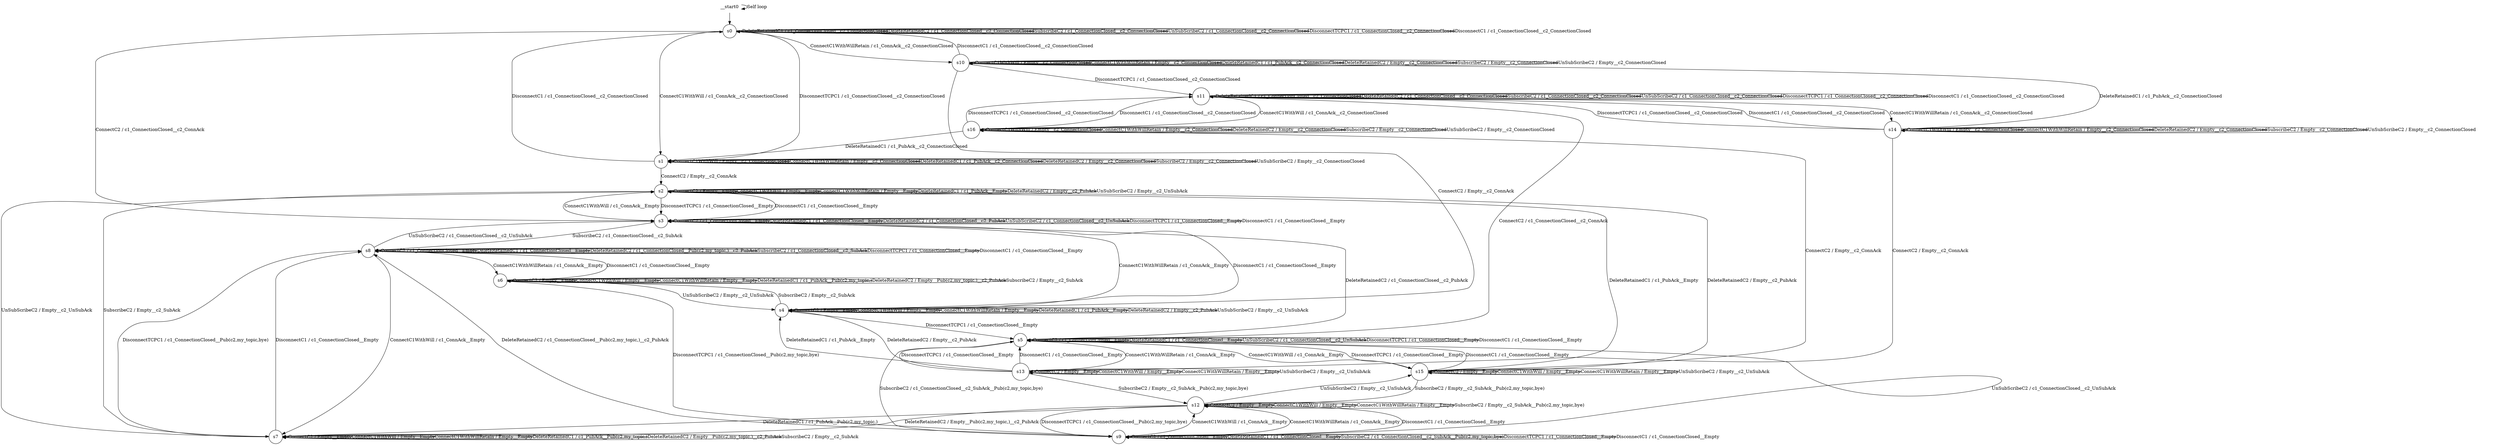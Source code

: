 digraph g {
	graph [name=g];
	__start0	[shape=none];
	__start0 -> __start0	[key=0,
		label="Self loop"];
	s0	[label=s0,
		shape=circle];
	__start0 -> s0	[key=0];
	s0 -> s0	[key=0,
		label="DeleteRetainedC1 / c1_ConnectionClosed__c2_ConnectionClosed"];
	s0 -> s0	[key=1,
		label="DeleteRetainedC2 / c1_ConnectionClosed__c2_ConnectionClosed"];
	s0 -> s0	[key=2,
		label="SubscribeC2 / c1_ConnectionClosed__c2_ConnectionClosed"];
	s0 -> s0	[key=3,
		label="UnSubScribeC2 / c1_ConnectionClosed__c2_ConnectionClosed"];
	s0 -> s0	[key=4,
		label="DisconnectTCPC1 / c1_ConnectionClosed__c2_ConnectionClosed"];
	s0 -> s0	[key=5,
		label="DisconnectC1 / c1_ConnectionClosed__c2_ConnectionClosed"];
	s1	[label=s1,
		shape=circle];
	s0 -> s1	[key=0,
		label="ConnectC1WithWill / c1_ConnAck__c2_ConnectionClosed"];
	s3	[label=s3,
		shape=circle];
	s0 -> s3	[key=0,
		label="ConnectC2 / c1_ConnectionClosed__c2_ConnAck"];
	s10	[label=s10,
		shape=circle];
	s0 -> s10	[key=0,
		label="ConnectC1WithWillRetain / c1_ConnAck__c2_ConnectionClosed"];
	s1 -> s0	[key=0,
		label="DisconnectTCPC1 / c1_ConnectionClosed__c2_ConnectionClosed"];
	s1 -> s0	[key=1,
		label="DisconnectC1 / c1_ConnectionClosed__c2_ConnectionClosed"];
	s1 -> s1	[key=0,
		label="ConnectC1WithWill / Empty__c2_ConnectionClosed"];
	s1 -> s1	[key=1,
		label="ConnectC1WithWillRetain / Empty__c2_ConnectionClosed"];
	s1 -> s1	[key=2,
		label="DeleteRetainedC1 / c1_PubAck__c2_ConnectionClosed"];
	s1 -> s1	[key=3,
		label="DeleteRetainedC2 / Empty__c2_ConnectionClosed"];
	s1 -> s1	[key=4,
		label="SubscribeC2 / Empty__c2_ConnectionClosed"];
	s1 -> s1	[key=5,
		label="UnSubScribeC2 / Empty__c2_ConnectionClosed"];
	s2	[label=s2,
		shape=circle];
	s1 -> s2	[key=0,
		label="ConnectC2 / Empty__c2_ConnAck"];
	s2 -> s2	[key=0,
		label="ConnectC2 / Empty__Empty"];
	s2 -> s2	[key=1,
		label="ConnectC1WithWill / Empty__Empty"];
	s2 -> s2	[key=2,
		label="ConnectC1WithWillRetain / Empty__Empty"];
	s2 -> s2	[key=3,
		label="DeleteRetainedC1 / c1_PubAck__Empty"];
	s2 -> s2	[key=4,
		label="DeleteRetainedC2 / Empty__c2_PubAck"];
	s2 -> s2	[key=5,
		label="UnSubScribeC2 / Empty__c2_UnSubAck"];
	s2 -> s3	[key=0,
		label="DisconnectTCPC1 / c1_ConnectionClosed__Empty"];
	s2 -> s3	[key=1,
		label="DisconnectC1 / c1_ConnectionClosed__Empty"];
	s7	[label=s7,
		shape=circle];
	s2 -> s7	[key=0,
		label="SubscribeC2 / Empty__c2_SubAck"];
	s3 -> s2	[key=0,
		label="ConnectC1WithWill / c1_ConnAck__Empty"];
	s3 -> s3	[key=0,
		label="ConnectC2 / c1_ConnectionClosed__Empty"];
	s3 -> s3	[key=1,
		label="DeleteRetainedC1 / c1_ConnectionClosed__Empty"];
	s3 -> s3	[key=2,
		label="DeleteRetainedC2 / c1_ConnectionClosed__c2_PubAck"];
	s3 -> s3	[key=3,
		label="UnSubScribeC2 / c1_ConnectionClosed__c2_UnSubAck"];
	s3 -> s3	[key=4,
		label="DisconnectTCPC1 / c1_ConnectionClosed__Empty"];
	s3 -> s3	[key=5,
		label="DisconnectC1 / c1_ConnectionClosed__Empty"];
	s4	[label=s4,
		shape=circle];
	s3 -> s4	[key=0,
		label="ConnectC1WithWillRetain / c1_ConnAck__Empty"];
	s8	[label=s8,
		shape=circle];
	s3 -> s8	[key=0,
		label="SubscribeC2 / c1_ConnectionClosed__c2_SubAck"];
	s4 -> s3	[key=0,
		label="DisconnectC1 / c1_ConnectionClosed__Empty"];
	s4 -> s4	[key=0,
		label="ConnectC2 / Empty__Empty"];
	s4 -> s4	[key=1,
		label="ConnectC1WithWill / Empty__Empty"];
	s4 -> s4	[key=2,
		label="ConnectC1WithWillRetain / Empty__Empty"];
	s4 -> s4	[key=3,
		label="DeleteRetainedC1 / c1_PubAck__Empty"];
	s4 -> s4	[key=4,
		label="DeleteRetainedC2 / Empty__c2_PubAck"];
	s4 -> s4	[key=5,
		label="UnSubScribeC2 / Empty__c2_UnSubAck"];
	s5	[label=s5,
		shape=circle];
	s4 -> s5	[key=0,
		label="DisconnectTCPC1 / c1_ConnectionClosed__Empty"];
	s6	[label=s6,
		shape=circle];
	s4 -> s6	[key=0,
		label="SubscribeC2 / Empty__c2_SubAck"];
	s5 -> s3	[key=0,
		label="DeleteRetainedC2 / c1_ConnectionClosed__c2_PubAck"];
	s5 -> s5	[key=0,
		label="ConnectC2 / c1_ConnectionClosed__Empty"];
	s5 -> s5	[key=1,
		label="DeleteRetainedC1 / c1_ConnectionClosed__Empty"];
	s5 -> s5	[key=2,
		label="UnSubScribeC2 / c1_ConnectionClosed__c2_UnSubAck"];
	s5 -> s5	[key=3,
		label="DisconnectTCPC1 / c1_ConnectionClosed__Empty"];
	s5 -> s5	[key=4,
		label="DisconnectC1 / c1_ConnectionClosed__Empty"];
	s9	[label=s9,
		shape=circle];
	s5 -> s9	[key=0,
		label="SubscribeC2 / c1_ConnectionClosed__c2_SubAck__Pub(c2,my_topic,bye)"];
	s13	[label=s13,
		shape=circle];
	s5 -> s13	[key=0,
		label="ConnectC1WithWillRetain / c1_ConnAck__Empty"];
	s15	[label=s15,
		shape=circle];
	s5 -> s15	[key=0,
		label="ConnectC1WithWill / c1_ConnAck__Empty"];
	s6 -> s4	[key=0,
		label="UnSubScribeC2 / Empty__c2_UnSubAck"];
	s6 -> s6	[key=0,
		label="ConnectC2 / Empty__Empty"];
	s6 -> s6	[key=1,
		label="ConnectC1WithWill / Empty__Empty"];
	s6 -> s6	[key=2,
		label="ConnectC1WithWillRetain / Empty__Empty"];
	s6 -> s6	[key=3,
		label="DeleteRetainedC1 / c1_PubAck__Pub(c2,my_topic,)"];
	s6 -> s6	[key=4,
		label="DeleteRetainedC2 / Empty__Pub(c2,my_topic,)__c2_PubAck"];
	s6 -> s6	[key=5,
		label="SubscribeC2 / Empty__c2_SubAck"];
	s6 -> s8	[key=0,
		label="DisconnectC1 / c1_ConnectionClosed__Empty"];
	s6 -> s9	[key=0,
		label="DisconnectTCPC1 / c1_ConnectionClosed__Pub(c2,my_topic,bye)"];
	s7 -> s2	[key=0,
		label="UnSubScribeC2 / Empty__c2_UnSubAck"];
	s7 -> s7	[key=0,
		label="ConnectC2 / Empty__Empty"];
	s7 -> s7	[key=1,
		label="ConnectC1WithWill / Empty__Empty"];
	s7 -> s7	[key=2,
		label="ConnectC1WithWillRetain / Empty__Empty"];
	s7 -> s7	[key=3,
		label="DeleteRetainedC1 / c1_PubAck__Pub(c2,my_topic,)"];
	s7 -> s7	[key=4,
		label="DeleteRetainedC2 / Empty__Pub(c2,my_topic,)__c2_PubAck"];
	s7 -> s7	[key=5,
		label="SubscribeC2 / Empty__c2_SubAck"];
	s7 -> s8	[key=0,
		label="DisconnectTCPC1 / c1_ConnectionClosed__Pub(c2,my_topic,bye)"];
	s7 -> s8	[key=1,
		label="DisconnectC1 / c1_ConnectionClosed__Empty"];
	s8 -> s3	[key=0,
		label="UnSubScribeC2 / c1_ConnectionClosed__c2_UnSubAck"];
	s8 -> s6	[key=0,
		label="ConnectC1WithWillRetain / c1_ConnAck__Empty"];
	s8 -> s7	[key=0,
		label="ConnectC1WithWill / c1_ConnAck__Empty"];
	s8 -> s8	[key=0,
		label="ConnectC2 / c1_ConnectionClosed__Empty"];
	s8 -> s8	[key=1,
		label="DeleteRetainedC1 / c1_ConnectionClosed__Empty"];
	s8 -> s8	[key=2,
		label="DeleteRetainedC2 / c1_ConnectionClosed__Pub(c2,my_topic,)__c2_PubAck"];
	s8 -> s8	[key=3,
		label="SubscribeC2 / c1_ConnectionClosed__c2_SubAck"];
	s8 -> s8	[key=4,
		label="DisconnectTCPC1 / c1_ConnectionClosed__Empty"];
	s8 -> s8	[key=5,
		label="DisconnectC1 / c1_ConnectionClosed__Empty"];
	s9 -> s5	[key=0,
		label="UnSubScribeC2 / c1_ConnectionClosed__c2_UnSubAck"];
	s9 -> s8	[key=0,
		label="DeleteRetainedC2 / c1_ConnectionClosed__Pub(c2,my_topic,)__c2_PubAck"];
	s9 -> s9	[key=0,
		label="ConnectC2 / c1_ConnectionClosed__Empty"];
	s9 -> s9	[key=1,
		label="DeleteRetainedC1 / c1_ConnectionClosed__Empty"];
	s9 -> s9	[key=2,
		label="SubscribeC2 / c1_ConnectionClosed__c2_SubAck__Pub(c2,my_topic,bye)"];
	s9 -> s9	[key=3,
		label="DisconnectTCPC1 / c1_ConnectionClosed__Empty"];
	s9 -> s9	[key=4,
		label="DisconnectC1 / c1_ConnectionClosed__Empty"];
	s12	[label=s12,
		shape=circle];
	s9 -> s12	[key=0,
		label="ConnectC1WithWill / c1_ConnAck__Empty"];
	s9 -> s12	[key=1,
		label="ConnectC1WithWillRetain / c1_ConnAck__Empty"];
	s10 -> s0	[key=0,
		label="DisconnectC1 / c1_ConnectionClosed__c2_ConnectionClosed"];
	s10 -> s4	[key=0,
		label="ConnectC2 / Empty__c2_ConnAck"];
	s10 -> s10	[key=0,
		label="ConnectC1WithWill / Empty__c2_ConnectionClosed"];
	s10 -> s10	[key=1,
		label="ConnectC1WithWillRetain / Empty__c2_ConnectionClosed"];
	s10 -> s10	[key=2,
		label="DeleteRetainedC1 / c1_PubAck__c2_ConnectionClosed"];
	s10 -> s10	[key=3,
		label="DeleteRetainedC2 / Empty__c2_ConnectionClosed"];
	s10 -> s10	[key=4,
		label="SubscribeC2 / Empty__c2_ConnectionClosed"];
	s10 -> s10	[key=5,
		label="UnSubScribeC2 / Empty__c2_ConnectionClosed"];
	s11	[label=s11,
		shape=circle];
	s10 -> s11	[key=0,
		label="DisconnectTCPC1 / c1_ConnectionClosed__c2_ConnectionClosed"];
	s11 -> s5	[key=0,
		label="ConnectC2 / c1_ConnectionClosed__c2_ConnAck"];
	s11 -> s11	[key=0,
		label="DeleteRetainedC1 / c1_ConnectionClosed__c2_ConnectionClosed"];
	s11 -> s11	[key=1,
		label="DeleteRetainedC2 / c1_ConnectionClosed__c2_ConnectionClosed"];
	s11 -> s11	[key=2,
		label="SubscribeC2 / c1_ConnectionClosed__c2_ConnectionClosed"];
	s11 -> s11	[key=3,
		label="UnSubScribeC2 / c1_ConnectionClosed__c2_ConnectionClosed"];
	s11 -> s11	[key=4,
		label="DisconnectTCPC1 / c1_ConnectionClosed__c2_ConnectionClosed"];
	s11 -> s11	[key=5,
		label="DisconnectC1 / c1_ConnectionClosed__c2_ConnectionClosed"];
	s14	[label=s14,
		shape=circle];
	s11 -> s14	[key=0,
		label="ConnectC1WithWillRetain / c1_ConnAck__c2_ConnectionClosed"];
	s16	[label=s16,
		shape=circle];
	s11 -> s16	[key=0,
		label="ConnectC1WithWill / c1_ConnAck__c2_ConnectionClosed"];
	s12 -> s7	[key=0,
		label="DeleteRetainedC1 / c1_PubAck__Pub(c2,my_topic,)"];
	s12 -> s7	[key=1,
		label="DeleteRetainedC2 / Empty__Pub(c2,my_topic,)__c2_PubAck"];
	s12 -> s9	[key=0,
		label="DisconnectTCPC1 / c1_ConnectionClosed__Pub(c2,my_topic,bye)"];
	s12 -> s9	[key=1,
		label="DisconnectC1 / c1_ConnectionClosed__Empty"];
	s12 -> s12	[key=0,
		label="ConnectC2 / Empty__Empty"];
	s12 -> s12	[key=1,
		label="ConnectC1WithWill / Empty__Empty"];
	s12 -> s12	[key=2,
		label="ConnectC1WithWillRetain / Empty__Empty"];
	s12 -> s12	[key=3,
		label="SubscribeC2 / Empty__c2_SubAck__Pub(c2,my_topic,bye)"];
	s12 -> s15	[key=0,
		label="UnSubScribeC2 / Empty__c2_UnSubAck"];
	s13 -> s4	[key=0,
		label="DeleteRetainedC1 / c1_PubAck__Empty"];
	s13 -> s4	[key=1,
		label="DeleteRetainedC2 / Empty__c2_PubAck"];
	s13 -> s5	[key=0,
		label="DisconnectTCPC1 / c1_ConnectionClosed__Empty"];
	s13 -> s5	[key=1,
		label="DisconnectC1 / c1_ConnectionClosed__Empty"];
	s13 -> s12	[key=0,
		label="SubscribeC2 / Empty__c2_SubAck__Pub(c2,my_topic,bye)"];
	s13 -> s13	[key=0,
		label="ConnectC2 / Empty__Empty"];
	s13 -> s13	[key=1,
		label="ConnectC1WithWill / Empty__Empty"];
	s13 -> s13	[key=2,
		label="ConnectC1WithWillRetain / Empty__Empty"];
	s13 -> s13	[key=3,
		label="UnSubScribeC2 / Empty__c2_UnSubAck"];
	s14 -> s10	[key=0,
		label="DeleteRetainedC1 / c1_PubAck__c2_ConnectionClosed"];
	s14 -> s11	[key=0,
		label="DisconnectTCPC1 / c1_ConnectionClosed__c2_ConnectionClosed"];
	s14 -> s11	[key=1,
		label="DisconnectC1 / c1_ConnectionClosed__c2_ConnectionClosed"];
	s14 -> s13	[key=0,
		label="ConnectC2 / Empty__c2_ConnAck"];
	s14 -> s14	[key=0,
		label="ConnectC1WithWill / Empty__c2_ConnectionClosed"];
	s14 -> s14	[key=1,
		label="ConnectC1WithWillRetain / Empty__c2_ConnectionClosed"];
	s14 -> s14	[key=2,
		label="DeleteRetainedC2 / Empty__c2_ConnectionClosed"];
	s14 -> s14	[key=3,
		label="SubscribeC2 / Empty__c2_ConnectionClosed"];
	s14 -> s14	[key=4,
		label="UnSubScribeC2 / Empty__c2_ConnectionClosed"];
	s15 -> s2	[key=0,
		label="DeleteRetainedC1 / c1_PubAck__Empty"];
	s15 -> s2	[key=1,
		label="DeleteRetainedC2 / Empty__c2_PubAck"];
	s15 -> s5	[key=0,
		label="DisconnectTCPC1 / c1_ConnectionClosed__Empty"];
	s15 -> s5	[key=1,
		label="DisconnectC1 / c1_ConnectionClosed__Empty"];
	s15 -> s12	[key=0,
		label="SubscribeC2 / Empty__c2_SubAck__Pub(c2,my_topic,bye)"];
	s15 -> s15	[key=0,
		label="ConnectC2 / Empty__Empty"];
	s15 -> s15	[key=1,
		label="ConnectC1WithWill / Empty__Empty"];
	s15 -> s15	[key=2,
		label="ConnectC1WithWillRetain / Empty__Empty"];
	s15 -> s15	[key=3,
		label="UnSubScribeC2 / Empty__c2_UnSubAck"];
	s16 -> s1	[key=0,
		label="DeleteRetainedC1 / c1_PubAck__c2_ConnectionClosed"];
	s16 -> s11	[key=0,
		label="DisconnectTCPC1 / c1_ConnectionClosed__c2_ConnectionClosed"];
	s16 -> s11	[key=1,
		label="DisconnectC1 / c1_ConnectionClosed__c2_ConnectionClosed"];
	s16 -> s15	[key=0,
		label="ConnectC2 / Empty__c2_ConnAck"];
	s16 -> s16	[key=0,
		label="ConnectC1WithWill / Empty__c2_ConnectionClosed"];
	s16 -> s16	[key=1,
		label="ConnectC1WithWillRetain / Empty__c2_ConnectionClosed"];
	s16 -> s16	[key=2,
		label="DeleteRetainedC2 / Empty__c2_ConnectionClosed"];
	s16 -> s16	[key=3,
		label="SubscribeC2 / Empty__c2_ConnectionClosed"];
	s16 -> s16	[key=4,
		label="UnSubScribeC2 / Empty__c2_ConnectionClosed"];
}
